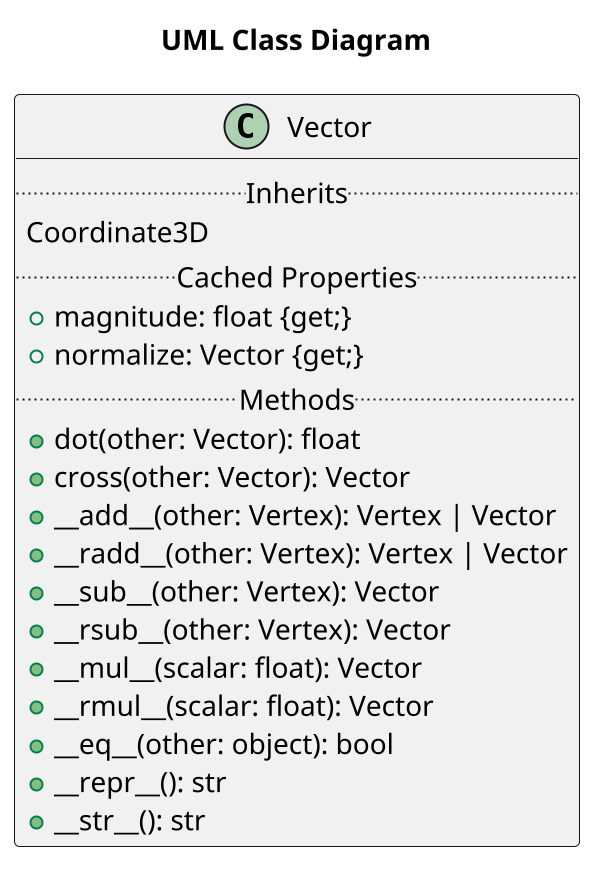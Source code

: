 @startuml Vector
scale 2
title "UML Class Diagram"

class Vector {
    .. Inherits ..
    Coordinate3D
    .. Cached Properties ..
    + magnitude: float {get;}
    + normalize: Vector {get;}
    .. Methods ..
    + dot(other: Vector): float
    + cross(other: Vector): Vector
    + __add__(other: Vertex): Vertex | Vector
    + __radd__(other: Vertex): Vertex | Vector
    + __sub__(other: Vertex): Vector
    + __rsub__(other: Vertex): Vector
    + __mul__(scalar: float): Vector
    + __rmul__(scalar: float): Vector
    + __eq__(other: object): bool
    + __repr__(): str
    + __str__(): str
}
@enduml
